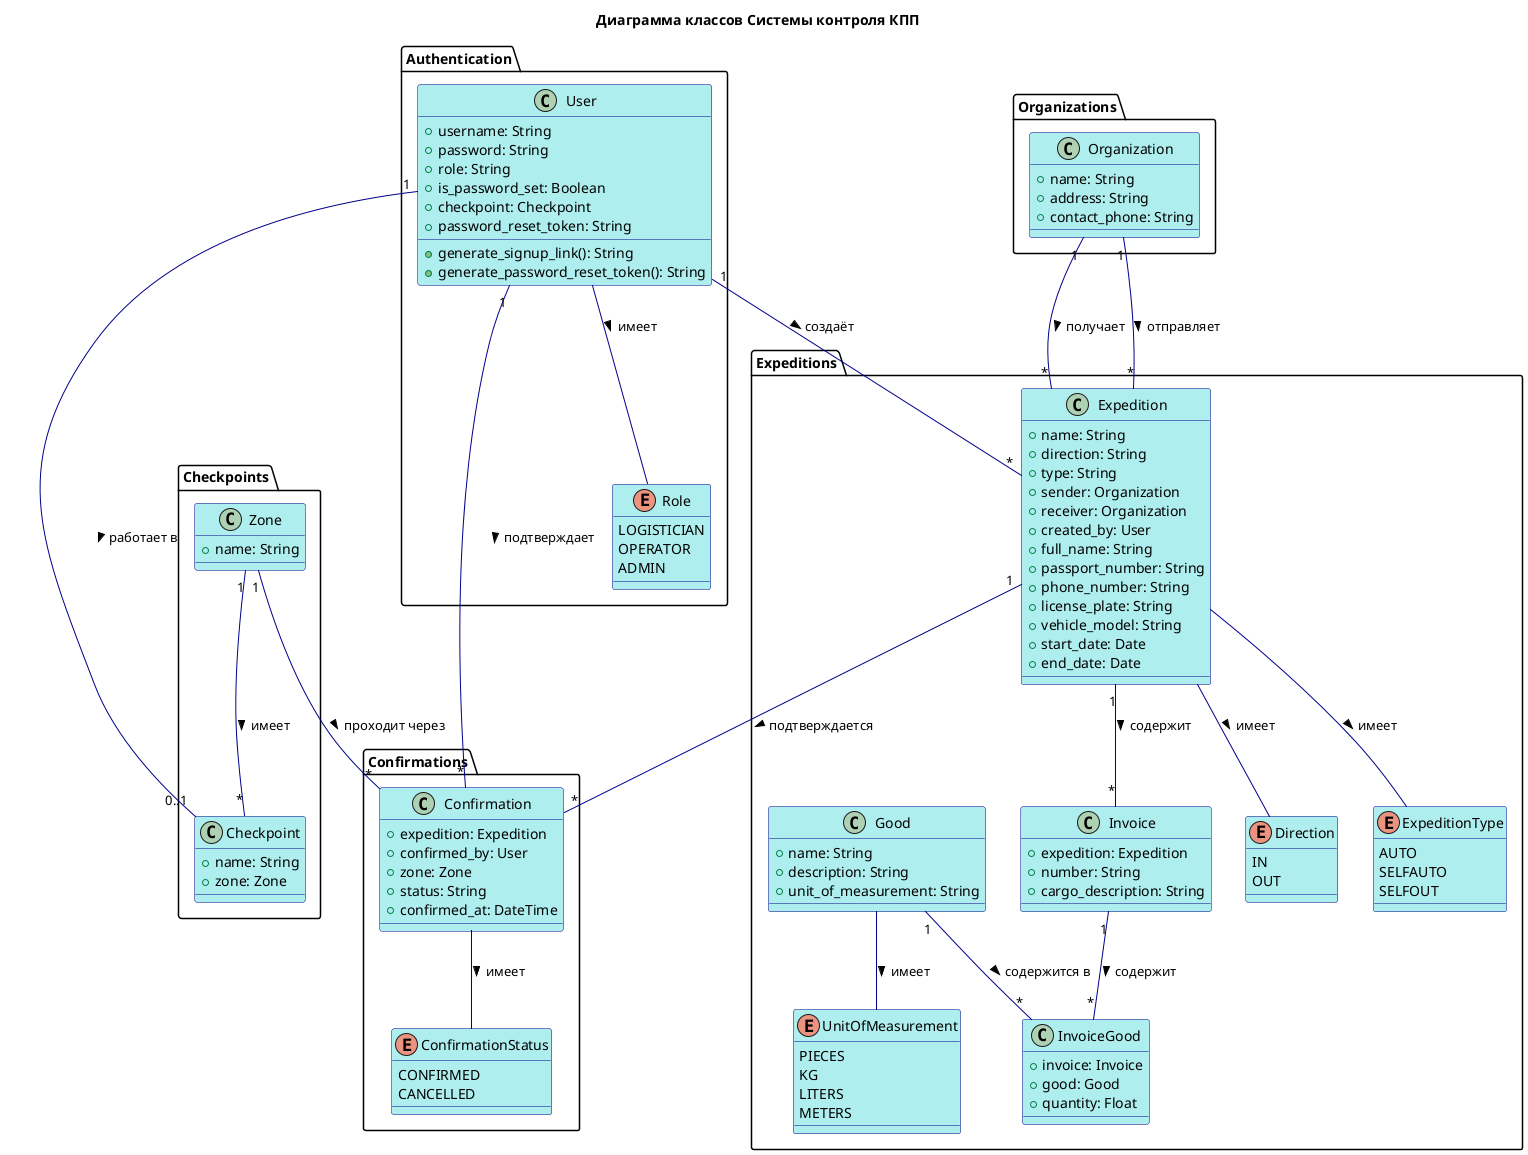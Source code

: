 @startuml Class Diagram

title Диаграмма классов Системы контроля КПП

' Цветовое оформление
skinparam class {
  BackgroundColor PaleTurquoise
  ArrowColor DarkBlue
  BorderColor DarkBlue
}

package "Authentication" {
  class User {
    +username: String
    +password: String
    +role: String
    +is_password_set: Boolean
    +checkpoint: Checkpoint
    +password_reset_token: String
    +generate_signup_link(): String
    +generate_password_reset_token(): String
  }

  enum Role {
    LOGISTICIAN
    OPERATOR
    ADMIN
  }
}

package "Organizations" {
  class Organization {
    +name: String
    +address: String
    +contact_phone: String
  }
}

package "Checkpoints" {
  class Zone {
    +name: String
  }

  class Checkpoint {
    +name: String
    +zone: Zone
  }
}

package "Expeditions" {
  class Expedition {
    +name: String
    +direction: String
    +type: String
    +sender: Organization
    +receiver: Organization
    +created_by: User
    +full_name: String
    +passport_number: String
    +phone_number: String
    +license_plate: String
    +vehicle_model: String
    +start_date: Date
    +end_date: Date
  }

  class Invoice {
    +expedition: Expedition
    +number: String
    +cargo_description: String
  }

  class Good {
    +name: String
    +description: String
    +unit_of_measurement: String
  }

  class InvoiceGood {
    +invoice: Invoice
    +good: Good
    +quantity: Float
  }

  enum Direction {
    IN
    OUT
  }

  enum ExpeditionType {
    AUTO
    SELFAUTO
    SELFOUT
  }

  enum UnitOfMeasurement {
    PIECES
    KG
    LITERS
    METERS
  }
}

package "Confirmations" {
  class Confirmation {
    +expedition: Expedition
    +confirmed_by: User
    +zone: Zone
    +status: String
    +confirmed_at: DateTime
  }

  enum ConfirmationStatus {
    CONFIRMED
    CANCELLED
  }
}

' Связи классов
User "1" -- "0..1" Checkpoint : работает в >
User "1" -- "*" Expedition : создаёт >
User "1" -- "*" Confirmation : подтверждает >
User -- Role : имеет >

Organization "1" -- "*" Expedition : отправляет >
Organization "1" -- "*" Expedition : получает >

Zone "1" -- "*" Checkpoint : имеет >
Zone "1" -- "*" Confirmation : проходит через >

Expedition "1" -- "*" Invoice : содержит >
Expedition -- Direction : имеет >
Expedition -- ExpeditionType : имеет >
Expedition "1" -- "*" Confirmation : подтверждается >

Invoice "1" -- "*" InvoiceGood : содержит >

Good "1" -- "*" InvoiceGood : содержится в >
Good -- UnitOfMeasurement : имеет >

Confirmation -- ConfirmationStatus : имеет >

@enduml 